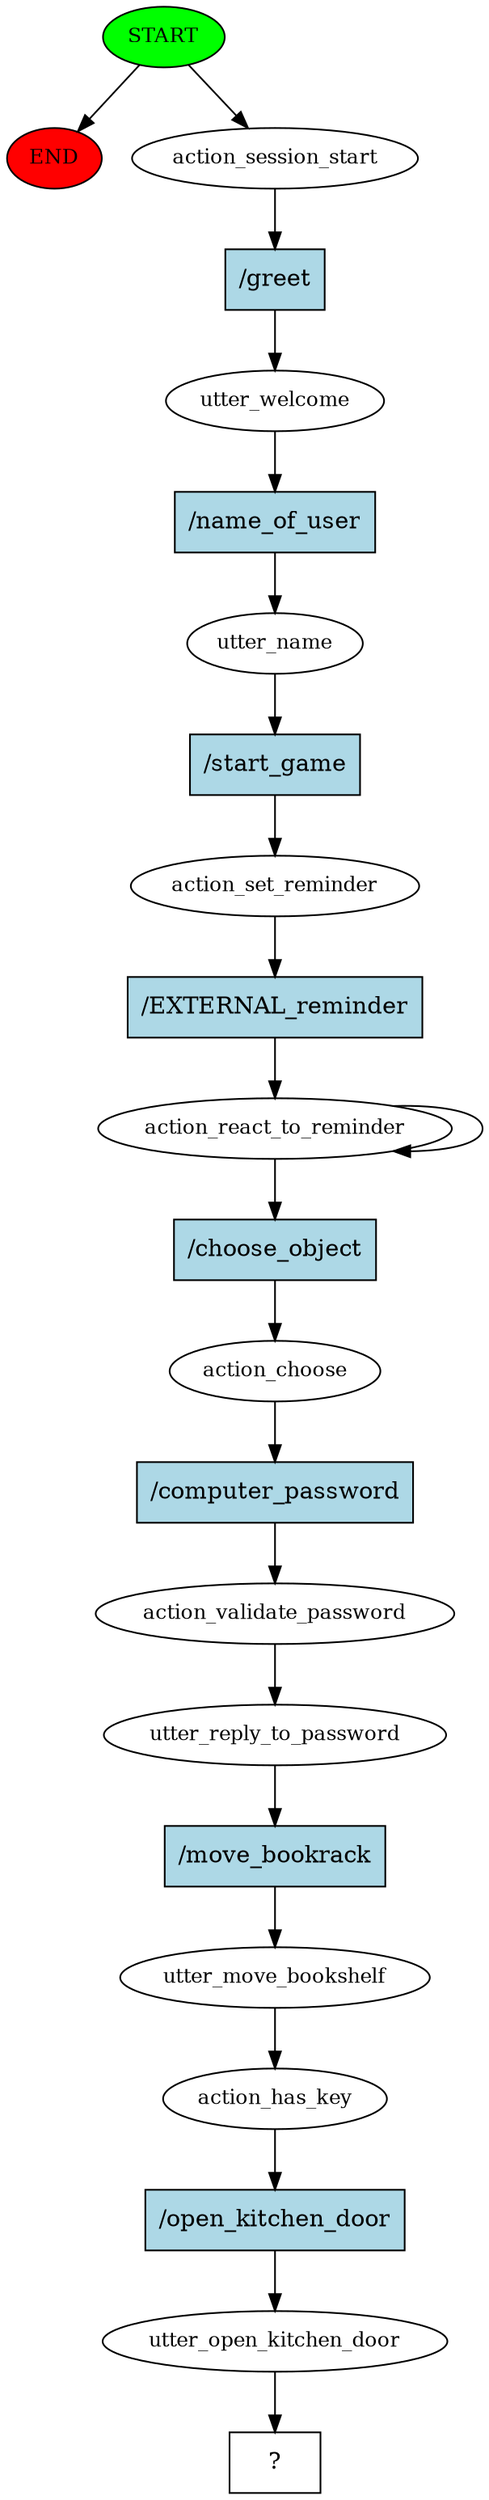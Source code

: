 digraph  {
0 [class="start active", fillcolor=green, fontsize=12, label=START, style=filled];
"-1" [class=end, fillcolor=red, fontsize=12, label=END, style=filled];
1 [class=active, fontsize=12, label=action_session_start];
2 [class=active, fontsize=12, label=utter_welcome];
3 [class=active, fontsize=12, label=utter_name];
4 [class=active, fontsize=12, label=action_set_reminder];
5 [class=active, fontsize=12, label=action_react_to_reminder];
7 [class=active, fontsize=12, label=action_choose];
8 [class=active, fontsize=12, label=action_validate_password];
9 [class=active, fontsize=12, label=utter_reply_to_password];
10 [class=active, fontsize=12, label=utter_move_bookshelf];
11 [class=active, fontsize=12, label=action_has_key];
12 [class=active, fontsize=12, label=utter_open_kitchen_door];
13 [class="intent dashed active", label="  ?  ", shape=rect];
14 [class="intent active", fillcolor=lightblue, label="/greet", shape=rect, style=filled];
15 [class="intent active", fillcolor=lightblue, label="/name_of_user", shape=rect, style=filled];
16 [class="intent active", fillcolor=lightblue, label="/start_game", shape=rect, style=filled];
17 [class="intent active", fillcolor=lightblue, label="/EXTERNAL_reminder", shape=rect, style=filled];
18 [class="intent active", fillcolor=lightblue, label="/choose_object", shape=rect, style=filled];
19 [class="intent active", fillcolor=lightblue, label="/computer_password", shape=rect, style=filled];
20 [class="intent active", fillcolor=lightblue, label="/move_bookrack", shape=rect, style=filled];
21 [class="intent active", fillcolor=lightblue, label="/open_kitchen_door", shape=rect, style=filled];
0 -> "-1"  [class="", key=NONE, label=""];
0 -> 1  [class=active, key=NONE, label=""];
1 -> 14  [class=active, key=0];
2 -> 15  [class=active, key=0];
3 -> 16  [class=active, key=0];
4 -> 17  [class=active, key=0];
5 -> 5  [class=active, key=NONE, label=""];
5 -> 18  [class=active, key=0];
7 -> 19  [class=active, key=0];
8 -> 9  [class=active, key=NONE, label=""];
9 -> 20  [class=active, key=0];
10 -> 11  [class=active, key=NONE, label=""];
11 -> 21  [class=active, key=0];
12 -> 13  [class=active, key=NONE, label=""];
14 -> 2  [class=active, key=0];
15 -> 3  [class=active, key=0];
16 -> 4  [class=active, key=0];
17 -> 5  [class=active, key=0];
18 -> 7  [class=active, key=0];
19 -> 8  [class=active, key=0];
20 -> 10  [class=active, key=0];
21 -> 12  [class=active, key=0];
}
